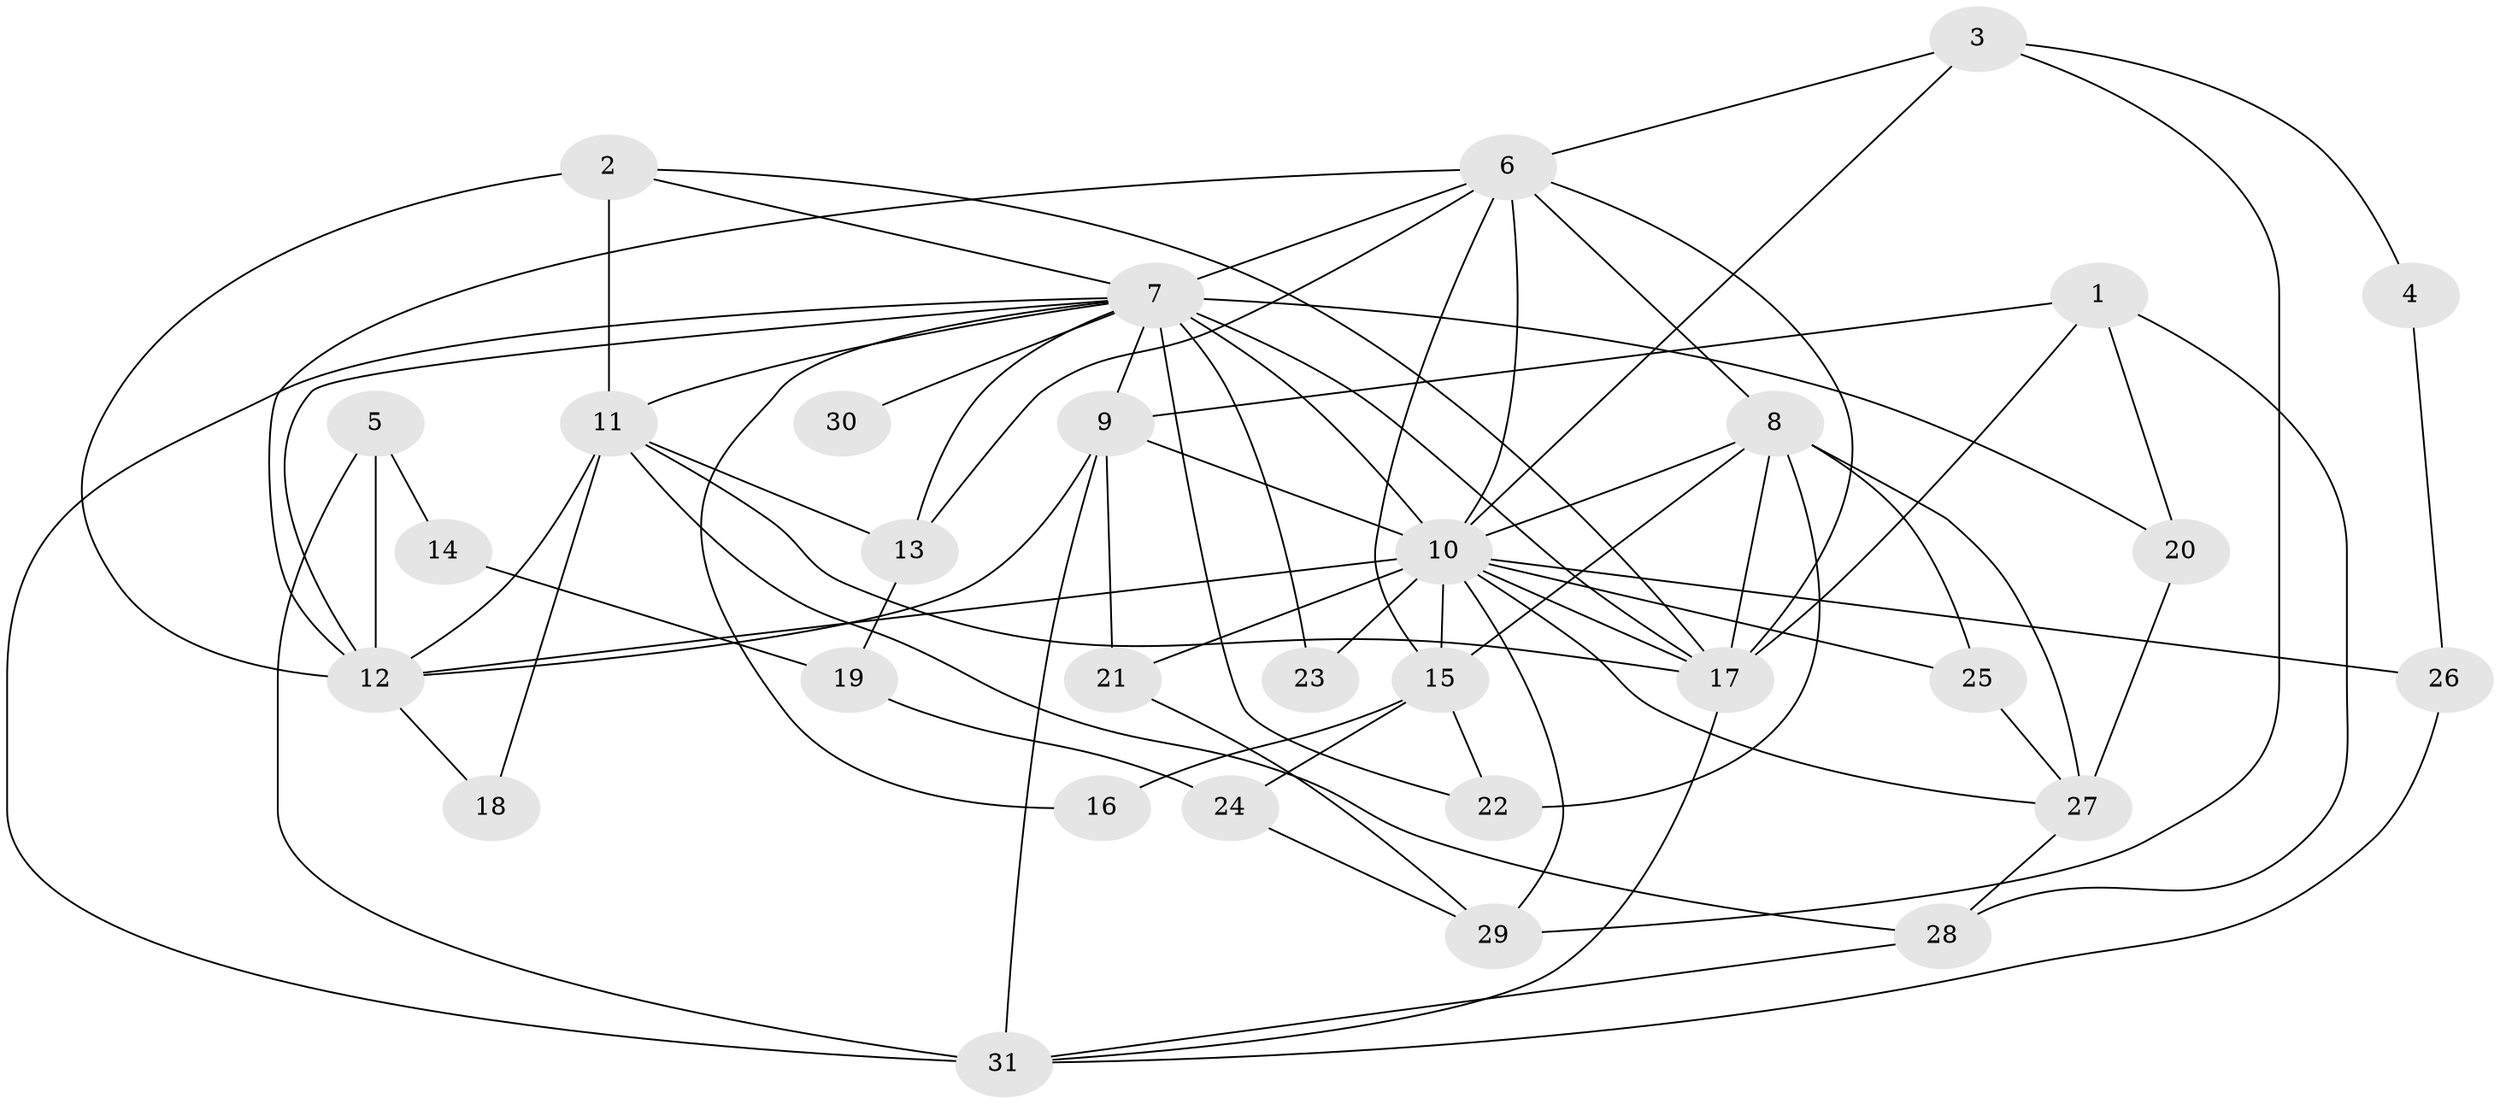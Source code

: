 // original degree distribution, {5: 0.19672131147540983, 3: 0.29508196721311475, 4: 0.21311475409836064, 2: 0.14754098360655737, 6: 0.06557377049180328, 7: 0.06557377049180328, 8: 0.01639344262295082}
// Generated by graph-tools (version 1.1) at 2025/36/03/09/25 02:36:13]
// undirected, 31 vertices, 74 edges
graph export_dot {
graph [start="1"]
  node [color=gray90,style=filled];
  1;
  2;
  3;
  4;
  5;
  6;
  7;
  8;
  9;
  10;
  11;
  12;
  13;
  14;
  15;
  16;
  17;
  18;
  19;
  20;
  21;
  22;
  23;
  24;
  25;
  26;
  27;
  28;
  29;
  30;
  31;
  1 -- 9 [weight=1.0];
  1 -- 17 [weight=1.0];
  1 -- 20 [weight=1.0];
  1 -- 28 [weight=1.0];
  2 -- 7 [weight=1.0];
  2 -- 11 [weight=3.0];
  2 -- 12 [weight=1.0];
  2 -- 17 [weight=2.0];
  3 -- 4 [weight=1.0];
  3 -- 6 [weight=1.0];
  3 -- 10 [weight=1.0];
  3 -- 29 [weight=1.0];
  4 -- 26 [weight=1.0];
  5 -- 12 [weight=1.0];
  5 -- 14 [weight=1.0];
  5 -- 31 [weight=1.0];
  6 -- 7 [weight=1.0];
  6 -- 8 [weight=1.0];
  6 -- 10 [weight=1.0];
  6 -- 12 [weight=1.0];
  6 -- 13 [weight=1.0];
  6 -- 15 [weight=1.0];
  6 -- 17 [weight=1.0];
  7 -- 9 [weight=1.0];
  7 -- 10 [weight=5.0];
  7 -- 11 [weight=2.0];
  7 -- 12 [weight=2.0];
  7 -- 13 [weight=1.0];
  7 -- 16 [weight=1.0];
  7 -- 17 [weight=1.0];
  7 -- 20 [weight=1.0];
  7 -- 22 [weight=2.0];
  7 -- 23 [weight=1.0];
  7 -- 30 [weight=2.0];
  7 -- 31 [weight=1.0];
  8 -- 10 [weight=1.0];
  8 -- 15 [weight=1.0];
  8 -- 17 [weight=1.0];
  8 -- 22 [weight=1.0];
  8 -- 25 [weight=2.0];
  8 -- 27 [weight=2.0];
  9 -- 10 [weight=1.0];
  9 -- 12 [weight=1.0];
  9 -- 21 [weight=1.0];
  9 -- 31 [weight=2.0];
  10 -- 12 [weight=2.0];
  10 -- 15 [weight=1.0];
  10 -- 17 [weight=1.0];
  10 -- 21 [weight=1.0];
  10 -- 23 [weight=1.0];
  10 -- 25 [weight=1.0];
  10 -- 26 [weight=1.0];
  10 -- 27 [weight=1.0];
  10 -- 29 [weight=1.0];
  11 -- 12 [weight=1.0];
  11 -- 13 [weight=1.0];
  11 -- 17 [weight=1.0];
  11 -- 18 [weight=1.0];
  11 -- 28 [weight=1.0];
  12 -- 18 [weight=1.0];
  13 -- 19 [weight=1.0];
  14 -- 19 [weight=1.0];
  15 -- 16 [weight=1.0];
  15 -- 22 [weight=1.0];
  15 -- 24 [weight=1.0];
  17 -- 31 [weight=1.0];
  19 -- 24 [weight=1.0];
  20 -- 27 [weight=2.0];
  21 -- 29 [weight=1.0];
  24 -- 29 [weight=1.0];
  25 -- 27 [weight=1.0];
  26 -- 31 [weight=1.0];
  27 -- 28 [weight=1.0];
  28 -- 31 [weight=1.0];
}
